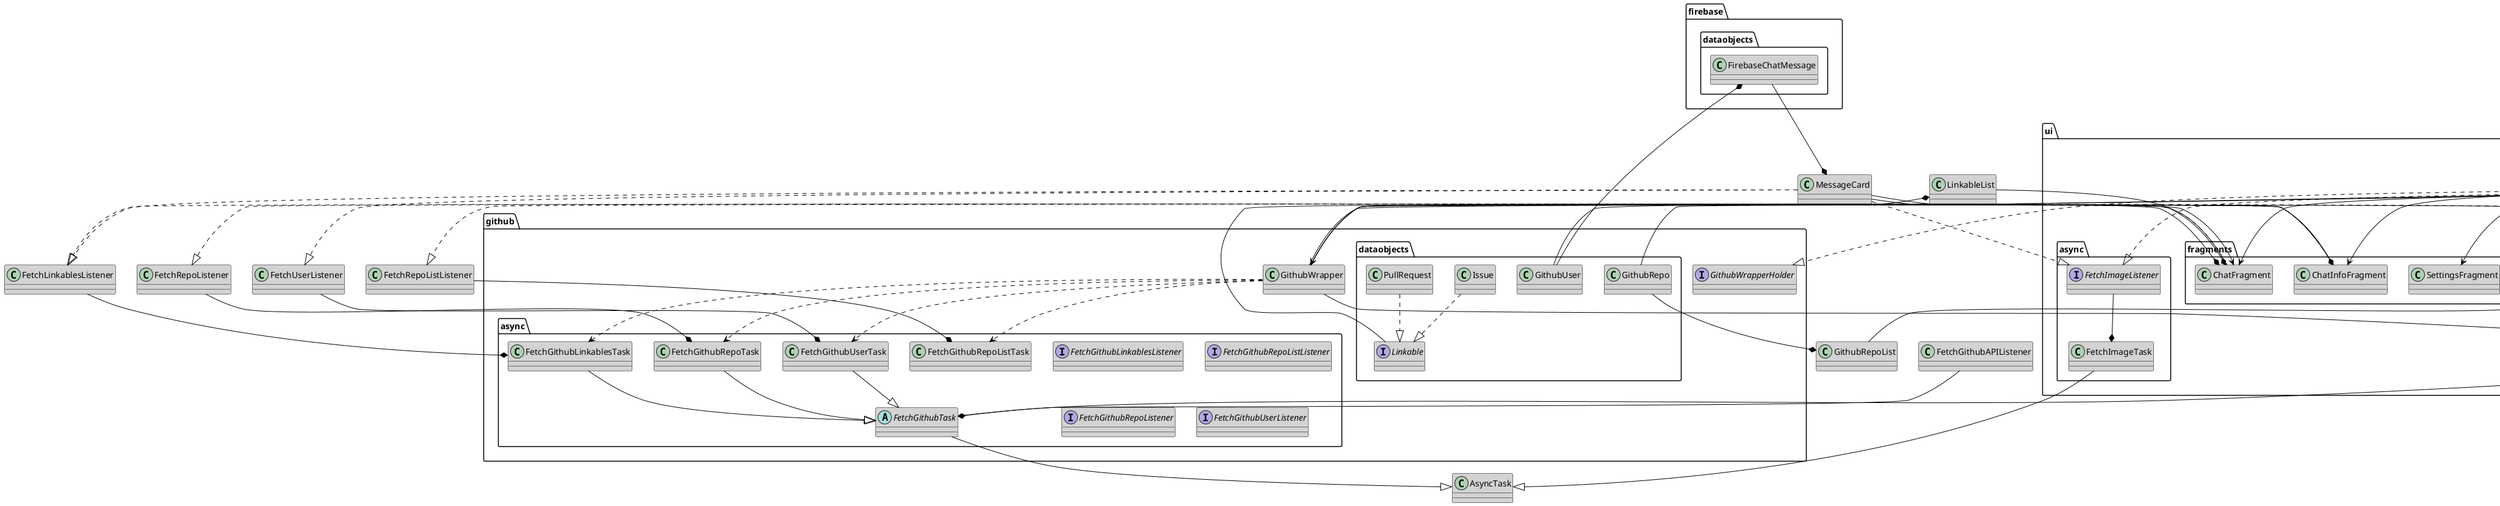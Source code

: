 @startuml Class Diagram

skinparam class {
    BackgroundColor LightGrey
    BorderColor Black
    ArrowColor Black
}

class database.dataobjects.GithubCache {

}

class database.dataobjects.Repository {

}

class database.DatabaseHelper {

}

interface database.DatabaseHelperHolder {

}

class firebase.dataobjects.FirebaseChatMessage {

}

class github.async.FetchGithubLinkablesTask {

}

interface github.async.FetchGithubLinkablesListener {

}

class github.async.FetchGithubRepoListTask {

}

interface github.async.FetchGithubRepoListListener {

}

class github.async.FetchGithubRepoTask {

}

interface github.async.FetchGithubRepoListener {

}

class github.dataobjects.GithubRepo {

}

class github.dataobjects.GithubUser {

}

class github.dataobjects.Issue {

}

class github.dataobjects.PullRequest {

}

interface github.dataobjects.Linkable {

}

class github.async.FetchGithubUserTask {

}

interface github.async.FetchGithubUserListener {

}


class github.GithubWrapper {

}

interface github.GithubWrapperHolder {

}

abstract github.async.FetchGithubTask {

}


class ui.activities.LoginActivity {

}

class ui.activities.MainActivity {

}

class ui.async.FetchImageTask {

}

interface ui.async.FetchImageListener {

}

class ui.fragments.ChatFragment {

}

class ui.fragments.ChatInfoFragment {

}

class ui.fragments.CreateChatFragment {

}

class ui.fragments.HomeFragment {

}

class ui.fragments.SettingsFragment {

}

' Now the connections
ui.activities.MainActivity --> ui.fragments.HomeFragment
ui.activities.MainActivity --> ui.fragments.ChatFragment
ui.activities.MainActivity --> ui.fragments.SettingsFragment
ui.activities.MainActivity --> ui.fragments.ChatInfoFragment
ui.activities.MainActivity --> ui.fragments.CreateChatFragment
ui.activities.MainActivity --> ui.activities.LoginActivity
ui.activities.MainActivity ..|> ui.async.FetchImageListener
ui.activities.MainActivity ..|> github.GithubWrapperHolder
ui.activities.MainActivity ..|> database.DatabaseHelperHolder


ui.async.FetchImageListener --* ui.async.FetchImageTask

database.DatabaseHelper --* ui.activities.MainActivity

github.GithubWrapper --* ui.activities.MainActivity
github.GithubWrapper --> database.DatabaseHelper
github.GithubWrapper ..> github.async.FetchGithubUserTask
github.GithubWrapper ..> github.async.FetchGithubRepoTask
github.GithubWrapper ..> FetchGithubLinkablesTask
github.GithubWrapper ..> FetchGithubRepoListTask


database.dataobjects.GithubCache --o DatabaseHelper

database.dataobjects.Repository --o DatabaseHelper

Issue ..|> Linkable

Linkable --* LinkableList

LinkableList --* ChatFragment

PullRequest ..|> Linkable

GithubRepo --* ChatInfoFragment
GithubRepo --* GithubRepoList

GithubUser --* MainActivity

GithubUser --* FirebaseChatMessage

GithubRepoList --* CreateChatFragment

ChatFragment --> GithubWrapper
ChatFragment ..|> FetchLinkablesListener

FirebaseChatMessage --* MessageCard

ChatInfoFragment --> GithubWrapper
ChatInfoFragment ..|> FetchRepoListener


FetchGithubTask --|> AsyncTask
FetchGithubTask --> DatabaseHelper


CreateChatFragment --> GithubWrapper
CreateChatFragment --> DatabaseHelper
CreateChatFragment ..|> FetchRepoListListener

FetchGithubUserTask --|> FetchGithubTask

FetchGithubRepoTask --|> FetchGithubTask

FetchGithubLinkablesTask --|> FetchGithubTask

FetchRepoListener --* FetchGithubRepoTask

FetchUserListener --* FetchGithubUserTask

FetchRepoListListener --* FetchGithubRepoListTask

FetchLinkablesListener --* FetchGithubLinkablesTask

FetchGithubAPIListener --* FetchGithubTask

MessageCard --* ChatFragment
MessageCard --> ChatFragment
MessageCard ..|> FetchImageListener
MessageCard ..|> FetchUserListener
MessageCard ..|> FetchLinkablesListener

HomeFragment --> DatabaseHelper

FetchImageTask --|> AsyncTask



@enduml
